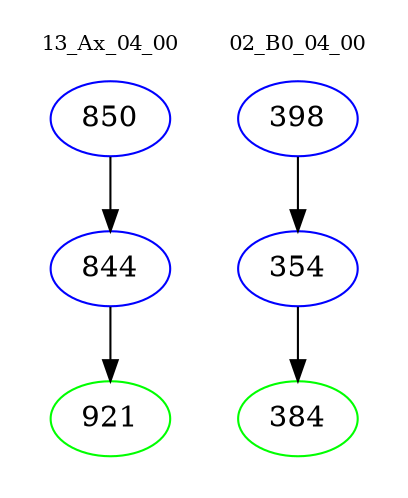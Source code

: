 digraph{
subgraph cluster_0 {
color = white
label = "13_Ax_04_00";
fontsize=10;
T0_850 [label="850", color="blue"]
T0_850 -> T0_844 [color="black"]
T0_844 [label="844", color="blue"]
T0_844 -> T0_921 [color="black"]
T0_921 [label="921", color="green"]
}
subgraph cluster_1 {
color = white
label = "02_B0_04_00";
fontsize=10;
T1_398 [label="398", color="blue"]
T1_398 -> T1_354 [color="black"]
T1_354 [label="354", color="blue"]
T1_354 -> T1_384 [color="black"]
T1_384 [label="384", color="green"]
}
}
